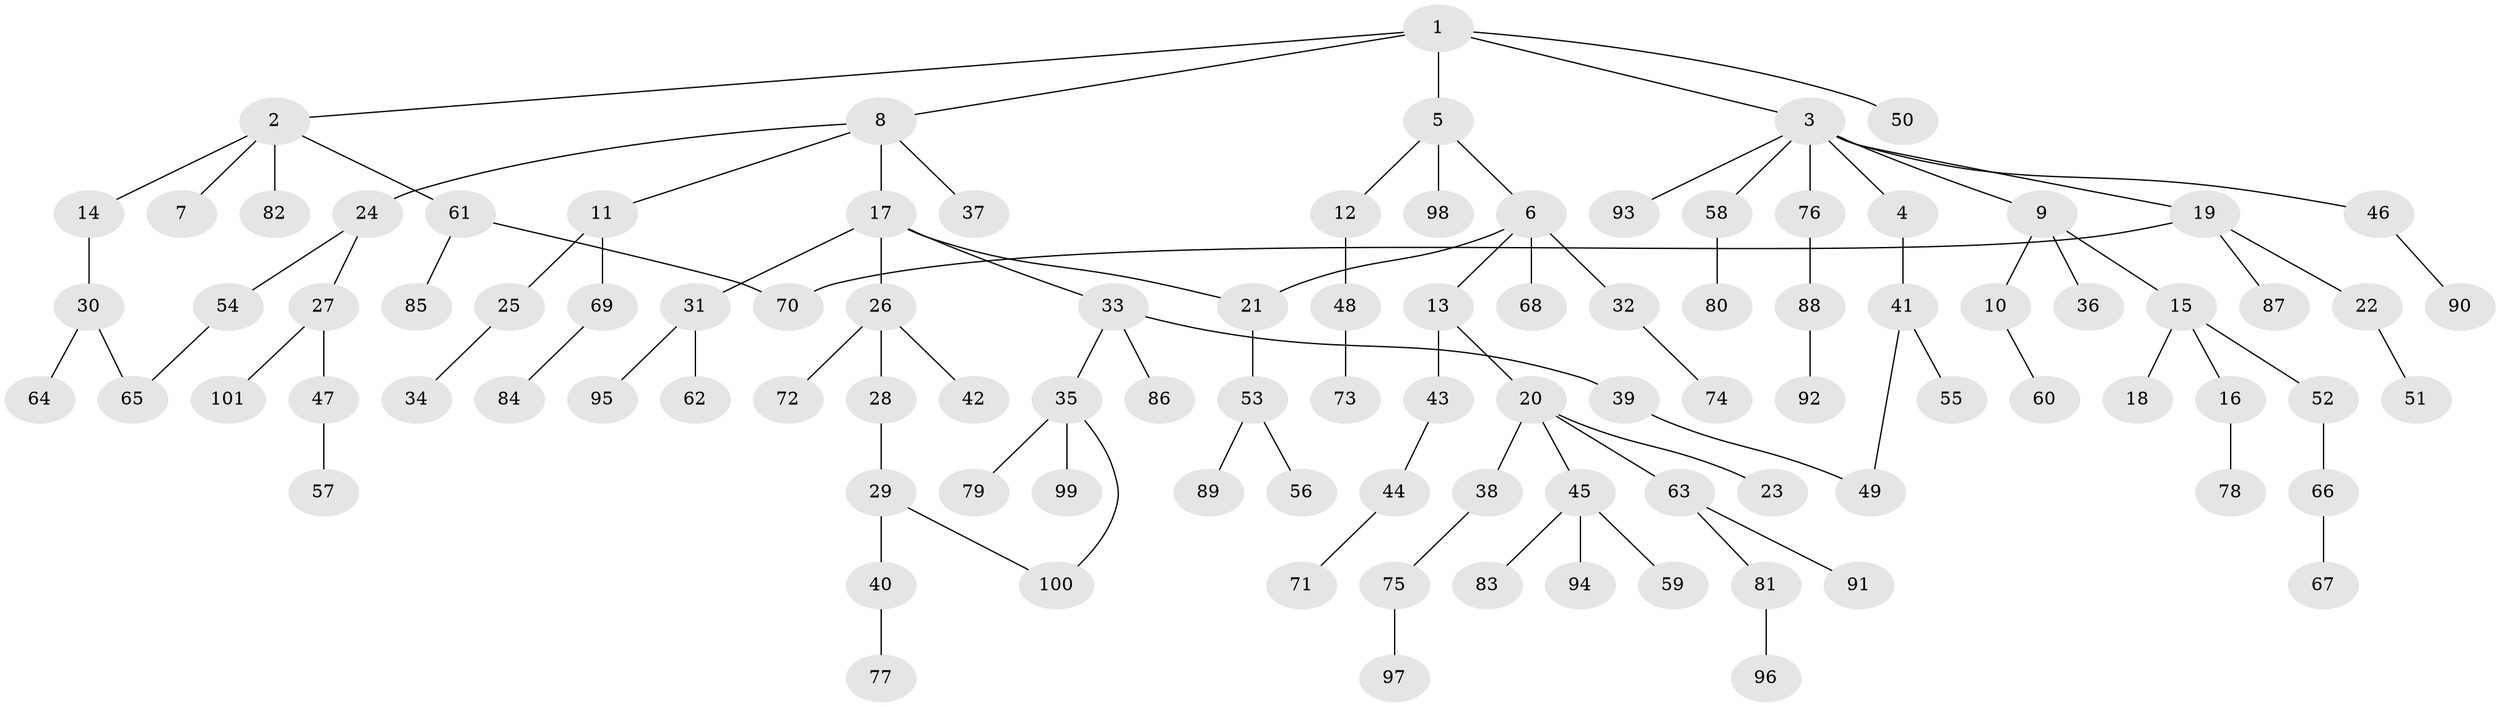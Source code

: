 // coarse degree distribution, {3: 0.1951219512195122, 1: 0.4146341463414634, 4: 0.07317073170731707, 6: 0.04878048780487805, 2: 0.24390243902439024, 5: 0.024390243902439025}
// Generated by graph-tools (version 1.1) at 2025/36/03/04/25 23:36:09]
// undirected, 101 vertices, 105 edges
graph export_dot {
  node [color=gray90,style=filled];
  1;
  2;
  3;
  4;
  5;
  6;
  7;
  8;
  9;
  10;
  11;
  12;
  13;
  14;
  15;
  16;
  17;
  18;
  19;
  20;
  21;
  22;
  23;
  24;
  25;
  26;
  27;
  28;
  29;
  30;
  31;
  32;
  33;
  34;
  35;
  36;
  37;
  38;
  39;
  40;
  41;
  42;
  43;
  44;
  45;
  46;
  47;
  48;
  49;
  50;
  51;
  52;
  53;
  54;
  55;
  56;
  57;
  58;
  59;
  60;
  61;
  62;
  63;
  64;
  65;
  66;
  67;
  68;
  69;
  70;
  71;
  72;
  73;
  74;
  75;
  76;
  77;
  78;
  79;
  80;
  81;
  82;
  83;
  84;
  85;
  86;
  87;
  88;
  89;
  90;
  91;
  92;
  93;
  94;
  95;
  96;
  97;
  98;
  99;
  100;
  101;
  1 -- 2;
  1 -- 3;
  1 -- 5;
  1 -- 8;
  1 -- 50;
  2 -- 7;
  2 -- 14;
  2 -- 61;
  2 -- 82;
  3 -- 4;
  3 -- 9;
  3 -- 19;
  3 -- 46;
  3 -- 58;
  3 -- 76;
  3 -- 93;
  4 -- 41;
  5 -- 6;
  5 -- 12;
  5 -- 98;
  6 -- 13;
  6 -- 21;
  6 -- 32;
  6 -- 68;
  8 -- 11;
  8 -- 17;
  8 -- 24;
  8 -- 37;
  9 -- 10;
  9 -- 15;
  9 -- 36;
  10 -- 60;
  11 -- 25;
  11 -- 69;
  12 -- 48;
  13 -- 20;
  13 -- 43;
  14 -- 30;
  15 -- 16;
  15 -- 18;
  15 -- 52;
  16 -- 78;
  17 -- 26;
  17 -- 31;
  17 -- 33;
  17 -- 21;
  19 -- 22;
  19 -- 87;
  19 -- 70;
  20 -- 23;
  20 -- 38;
  20 -- 45;
  20 -- 63;
  21 -- 53;
  22 -- 51;
  24 -- 27;
  24 -- 54;
  25 -- 34;
  26 -- 28;
  26 -- 42;
  26 -- 72;
  27 -- 47;
  27 -- 101;
  28 -- 29;
  29 -- 40;
  29 -- 100;
  30 -- 64;
  30 -- 65;
  31 -- 62;
  31 -- 95;
  32 -- 74;
  33 -- 35;
  33 -- 39;
  33 -- 86;
  35 -- 79;
  35 -- 99;
  35 -- 100;
  38 -- 75;
  39 -- 49;
  40 -- 77;
  41 -- 55;
  41 -- 49;
  43 -- 44;
  44 -- 71;
  45 -- 59;
  45 -- 83;
  45 -- 94;
  46 -- 90;
  47 -- 57;
  48 -- 73;
  52 -- 66;
  53 -- 56;
  53 -- 89;
  54 -- 65;
  58 -- 80;
  61 -- 70;
  61 -- 85;
  63 -- 81;
  63 -- 91;
  66 -- 67;
  69 -- 84;
  75 -- 97;
  76 -- 88;
  81 -- 96;
  88 -- 92;
}
